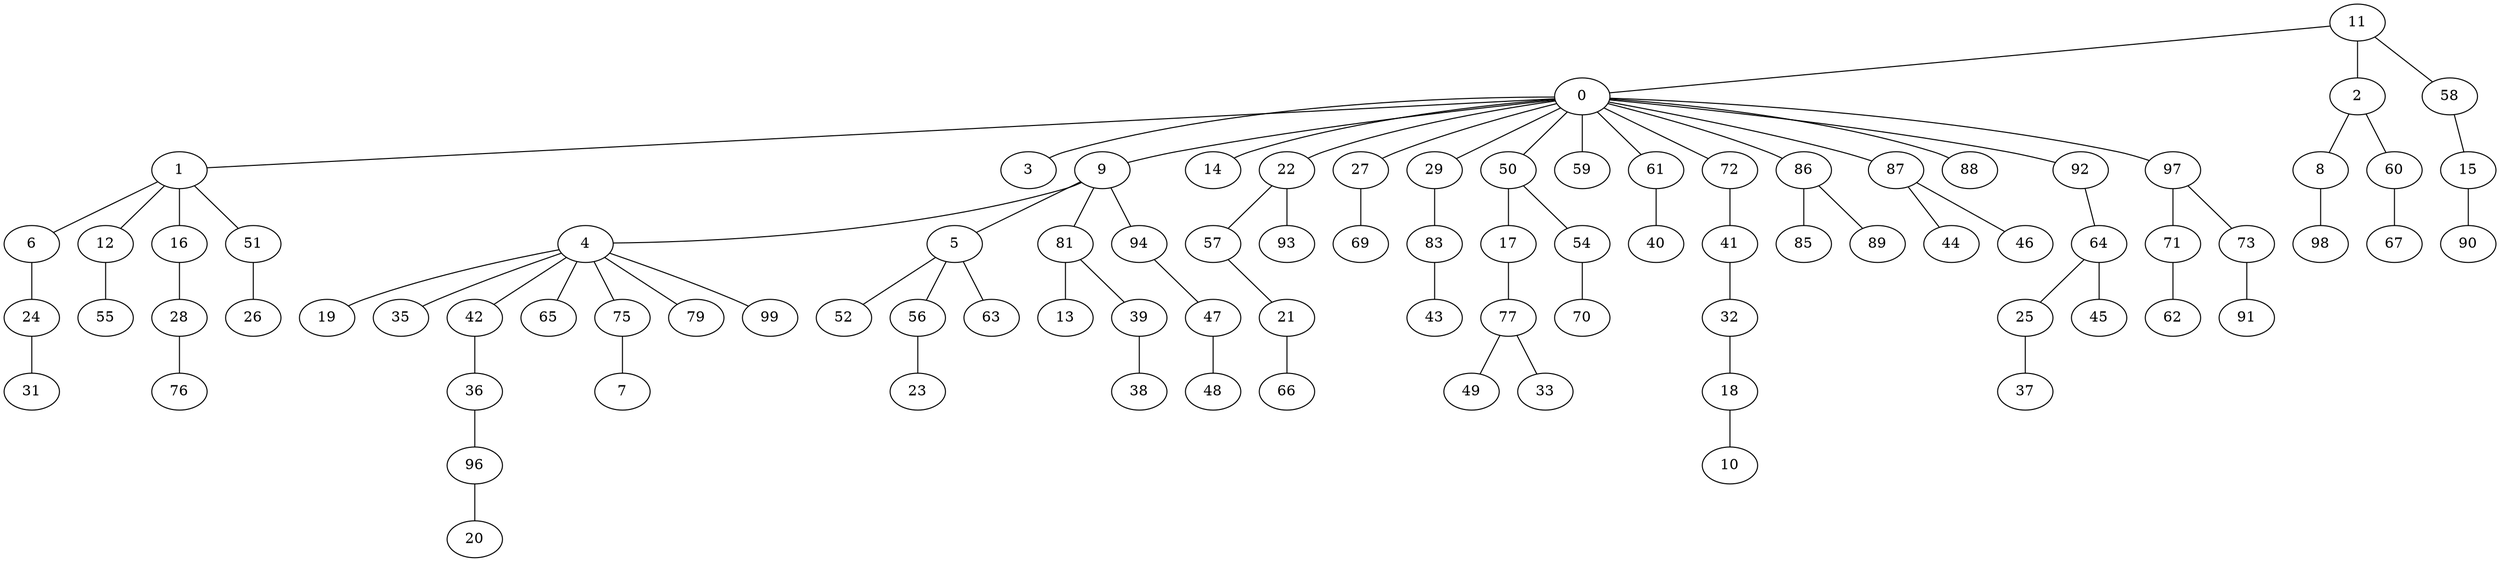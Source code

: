 graph G {
  11;
  0;
  2;
  58;
  1;
  3;
  9;
  14;
  22;
  27;
  29;
  50;
  59;
  61;
  72;
  86;
  87;
  88;
  92;
  97;
  8;
  60;
  15;
  6;
  12;
  16;
  51;
  4;
  5;
  81;
  94;
  57;
  93;
  69;
  83;
  17;
  54;
  40;
  41;
  85;
  89;
  44;
  46;
  64;
  71;
  73;
  98;
  67;
  90;
  24;
  55;
  28;
  26;
  19;
  35;
  42;
  65;
  75;
  79;
  99;
  52;
  56;
  63;
  13;
  39;
  47;
  21;
  43;
  77;
  70;
  32;
  25;
  45;
  62;
  91;
  31;
  76;
  36;
  7;
  23;
  38;
  48;
  66;
  49;
  33;
  18;
  37;
  96;
  10;
  20;
   11 -- 0;
   11 -- 2;
   11 -- 58;
   0 -- 1;
   0 -- 3;
   0 -- 9;
   0 -- 14;
   0 -- 22;
   0 -- 27;
   0 -- 29;
   0 -- 50;
   0 -- 59;
   0 -- 61;
   0 -- 72;
   0 -- 86;
   0 -- 87;
   0 -- 88;
   0 -- 92;
   0 -- 97;
   2 -- 8;
   2 -- 60;
   58 -- 15;
   1 -- 6;
   1 -- 12;
   1 -- 16;
   1 -- 51;
   9 -- 4;
   9 -- 5;
   9 -- 81;
   9 -- 94;
   22 -- 57;
   22 -- 93;
   27 -- 69;
   29 -- 83;
   50 -- 17;
   50 -- 54;
   61 -- 40;
   72 -- 41;
   86 -- 85;
   86 -- 89;
   87 -- 44;
   87 -- 46;
   92 -- 64;
   97 -- 71;
   97 -- 73;
   8 -- 98;
   60 -- 67;
   15 -- 90;
   6 -- 24;
   12 -- 55;
   16 -- 28;
   51 -- 26;
   4 -- 19;
   4 -- 35;
   4 -- 42;
   4 -- 65;
   4 -- 75;
   4 -- 79;
   4 -- 99;
   5 -- 52;
   5 -- 56;
   5 -- 63;
   81 -- 13;
   81 -- 39;
   94 -- 47;
   57 -- 21;
   83 -- 43;
   17 -- 77;
   54 -- 70;
   41 -- 32;
   64 -- 25;
   64 -- 45;
   71 -- 62;
   73 -- 91;
   24 -- 31;
   28 -- 76;
   42 -- 36;
   75 -- 7;
   56 -- 23;
   39 -- 38;
   47 -- 48;
   21 -- 66;
   77 -- 49;
   77 -- 33;
   32 -- 18;
   25 -- 37;
   36 -- 96;
   18 -- 10;
   96 -- 20;
}
